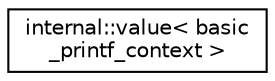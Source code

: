 digraph "Иерархия классов. Графический вид."
{
  edge [fontname="Helvetica",fontsize="10",labelfontname="Helvetica",labelfontsize="10"];
  node [fontname="Helvetica",fontsize="10",shape=record];
  rankdir="LR";
  Node0 [label="internal::value\< basic\l_printf_context \>",height=0.2,width=0.4,color="black", fillcolor="white", style="filled",URL="$classinternal_1_1value.html"];
}
